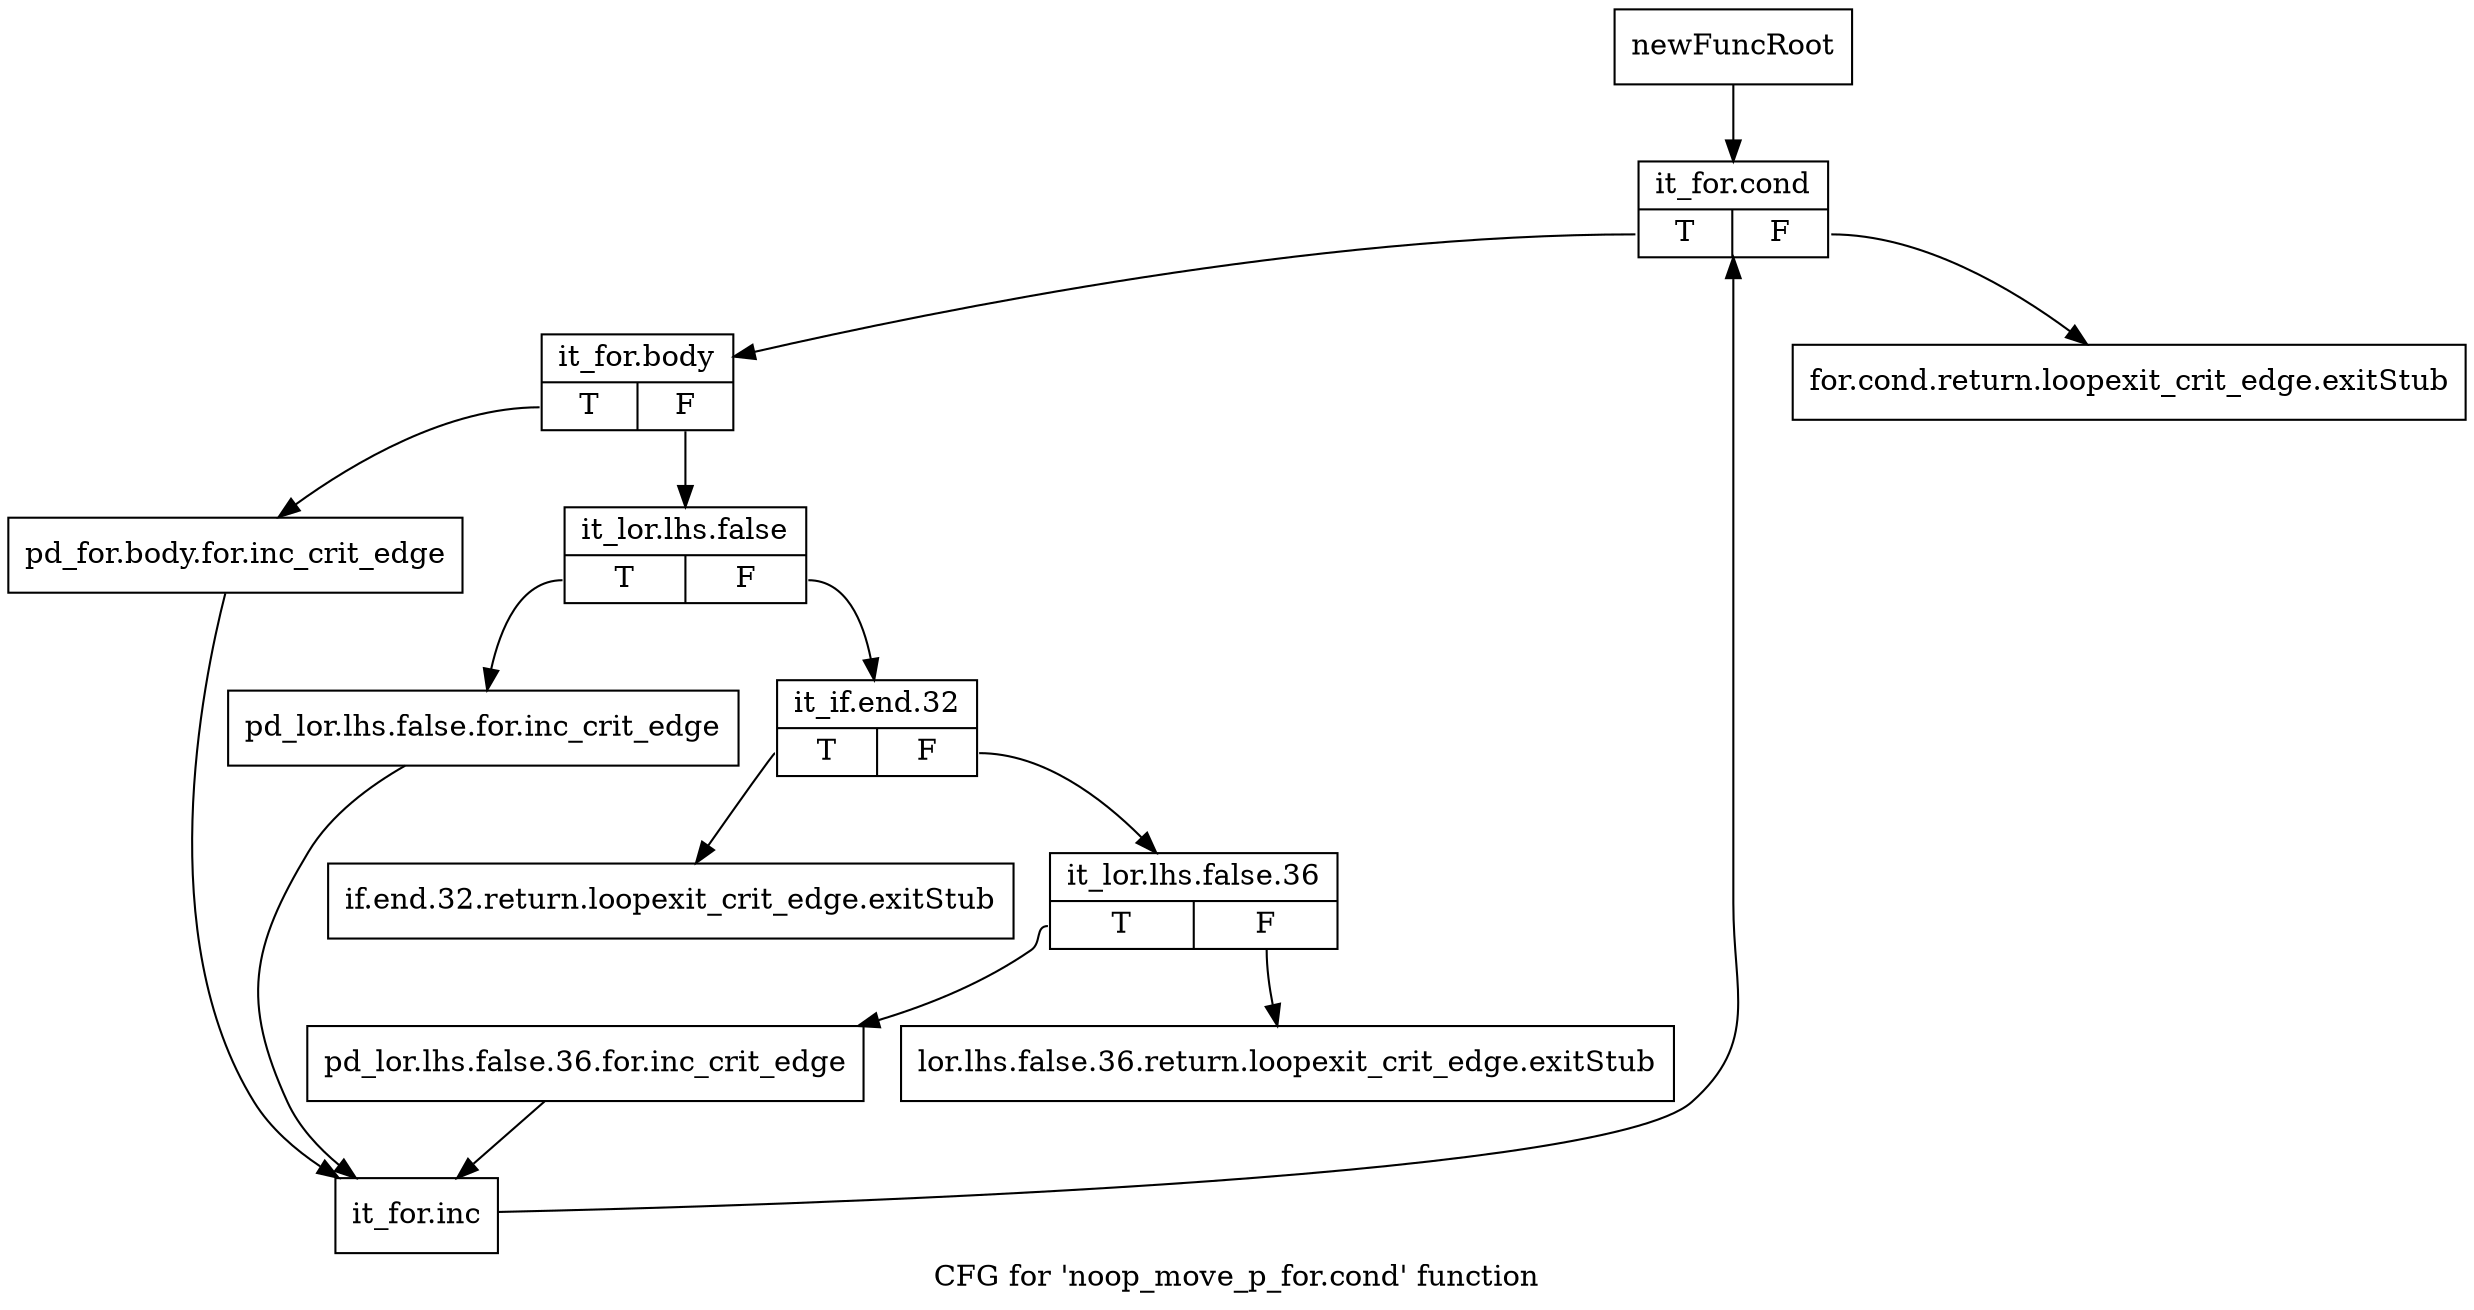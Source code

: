 digraph "CFG for 'noop_move_p_for.cond' function" {
	label="CFG for 'noop_move_p_for.cond' function";

	Node0xc0bd020 [shape=record,label="{newFuncRoot}"];
	Node0xc0bd020 -> Node0xc0d3eb0;
	Node0xc0d3dc0 [shape=record,label="{for.cond.return.loopexit_crit_edge.exitStub}"];
	Node0xc0d3e10 [shape=record,label="{if.end.32.return.loopexit_crit_edge.exitStub}"];
	Node0xc0d3e60 [shape=record,label="{lor.lhs.false.36.return.loopexit_crit_edge.exitStub}"];
	Node0xc0d3eb0 [shape=record,label="{it_for.cond|{<s0>T|<s1>F}}"];
	Node0xc0d3eb0:s0 -> Node0xc0d3f00;
	Node0xc0d3eb0:s1 -> Node0xc0d3dc0;
	Node0xc0d3f00 [shape=record,label="{it_for.body|{<s0>T|<s1>F}}"];
	Node0xc0d3f00:s0 -> Node0xc0d40e0;
	Node0xc0d3f00:s1 -> Node0xc0d3f50;
	Node0xc0d3f50 [shape=record,label="{it_lor.lhs.false|{<s0>T|<s1>F}}"];
	Node0xc0d3f50:s0 -> Node0xc0d4090;
	Node0xc0d3f50:s1 -> Node0xc0d3fa0;
	Node0xc0d3fa0 [shape=record,label="{it_if.end.32|{<s0>T|<s1>F}}"];
	Node0xc0d3fa0:s0 -> Node0xc0d3e10;
	Node0xc0d3fa0:s1 -> Node0xc0d3ff0;
	Node0xc0d3ff0 [shape=record,label="{it_lor.lhs.false.36|{<s0>T|<s1>F}}"];
	Node0xc0d3ff0:s0 -> Node0xc0d4040;
	Node0xc0d3ff0:s1 -> Node0xc0d3e60;
	Node0xc0d4040 [shape=record,label="{pd_lor.lhs.false.36.for.inc_crit_edge}"];
	Node0xc0d4040 -> Node0xc0d4130;
	Node0xc0d4090 [shape=record,label="{pd_lor.lhs.false.for.inc_crit_edge}"];
	Node0xc0d4090 -> Node0xc0d4130;
	Node0xc0d40e0 [shape=record,label="{pd_for.body.for.inc_crit_edge}"];
	Node0xc0d40e0 -> Node0xc0d4130;
	Node0xc0d4130 [shape=record,label="{it_for.inc}"];
	Node0xc0d4130 -> Node0xc0d3eb0;
}
